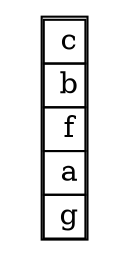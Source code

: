 digraph G { 
  node [shape = name]; 
  2[label=  <<table border= "1 " cellspacing= " 0 "><tr> 
<td> c</td> </tr> 
<tr> 
<td> b</td> </tr> 
<tr> 
<td> f</td> </tr> 
<tr> 
<td> a</td> </tr> 
<tr> 
<td> g</td> </tr> 
</table>>  shape = none ]; 
 }
